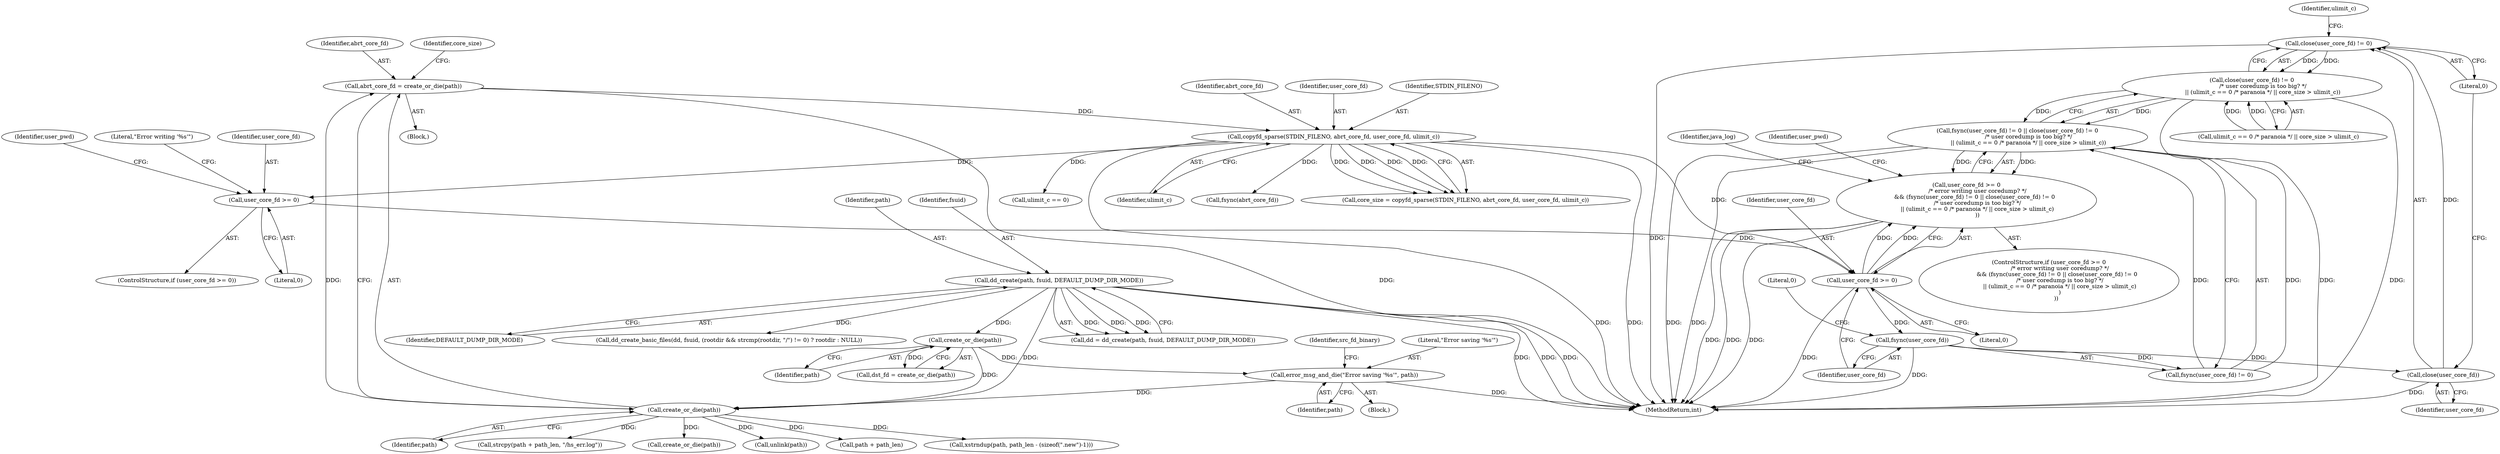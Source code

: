 digraph "0_abrt_80408e9e24a1c10f85fd969e1853e0f192157f92_0@API" {
"1000953" [label="(Call,close(user_core_fd) != 0)"];
"1000954" [label="(Call,close(user_core_fd))"];
"1000949" [label="(Call,fsync(user_core_fd))"];
"1000944" [label="(Call,user_core_fd >= 0)"];
"1000931" [label="(Call,user_core_fd >= 0)"];
"1000906" [label="(Call,copyfd_sparse(STDIN_FILENO, abrt_core_fd, user_core_fd, ulimit_c))"];
"1000899" [label="(Call,abrt_core_fd = create_or_die(path))"];
"1000901" [label="(Call,create_or_die(path))"];
"1000893" [label="(Call,error_msg_and_die(\"Error saving '%s'\", path))"];
"1000867" [label="(Call,create_or_die(path))"];
"1000618" [label="(Call,dd_create(path, fsuid, DEFAULT_DUMP_DIR_MODE))"];
"1000952" [label="(Call,close(user_core_fd) != 0\n            /* user coredump is too big? */\n            || (ulimit_c == 0 /* paranoia */ || core_size > ulimit_c))"];
"1000947" [label="(Call,fsync(user_core_fd) != 0 || close(user_core_fd) != 0\n            /* user coredump is too big? */\n            || (ulimit_c == 0 /* paranoia */ || core_size > ulimit_c))"];
"1000943" [label="(Call,user_core_fd >= 0\n            /* error writing user coredump? */\n         && (fsync(user_core_fd) != 0 || close(user_core_fd) != 0\n            /* user coredump is too big? */\n            || (ulimit_c == 0 /* paranoia */ || core_size > ulimit_c)\n            ))"];
"1000954" [label="(Call,close(user_core_fd))"];
"1000932" [label="(Identifier,user_core_fd)"];
"1000910" [label="(Identifier,ulimit_c)"];
"1000914" [label="(Call,fsync(abrt_core_fd))"];
"1000902" [label="(Identifier,path)"];
"1001011" [label="(Call,strcpy(path + path_len, \"/hs_err.log\"))"];
"1000895" [label="(Identifier,path)"];
"1000952" [label="(Call,close(user_core_fd) != 0\n            /* user coredump is too big? */\n            || (ulimit_c == 0 /* paranoia */ || core_size > ulimit_c))"];
"1000894" [label="(Literal,\"Error saving '%s'\")"];
"1000905" [label="(Identifier,core_size)"];
"1000957" [label="(Call,ulimit_c == 0 /* paranoia */ || core_size > ulimit_c)"];
"1000956" [label="(Literal,0)"];
"1000893" [label="(Call,error_msg_and_die(\"Error saving '%s'\", path))"];
"1000966" [label="(Identifier,user_pwd)"];
"1000899" [label="(Call,abrt_core_fd = create_or_die(path))"];
"1000948" [label="(Call,fsync(user_core_fd) != 0)"];
"1000936" [label="(Identifier,user_pwd)"];
"1000943" [label="(Call,user_core_fd >= 0\n            /* error writing user coredump? */\n         && (fsync(user_core_fd) != 0 || close(user_core_fd) != 0\n            /* user coredump is too big? */\n            || (ulimit_c == 0 /* paranoia */ || core_size > ulimit_c)\n            ))"];
"1001019" [label="(Call,create_or_die(path))"];
"1000942" [label="(ControlStructure,if (user_core_fd >= 0\n            /* error writing user coredump? */\n         && (fsync(user_core_fd) != 0 || close(user_core_fd) != 0\n            /* user coredump is too big? */\n            || (ulimit_c == 0 /* paranoia */ || core_size > ulimit_c)\n            )\n        ))"];
"1000868" [label="(Identifier,path)"];
"1000950" [label="(Identifier,user_core_fd)"];
"1000926" [label="(Call,unlink(path))"];
"1000630" [label="(Call,dd_create_basic_files(dd, fsuid, (rootdir && strcmp(rootdir, \"/\") != 0) ? rootdir : NULL))"];
"1000972" [label="(Identifier,java_log)"];
"1000909" [label="(Identifier,user_core_fd)"];
"1000900" [label="(Identifier,abrt_core_fd)"];
"1000904" [label="(Call,core_size = copyfd_sparse(STDIN_FILENO, abrt_core_fd, user_core_fd, ulimit_c))"];
"1000867" [label="(Call,create_or_die(path))"];
"1000933" [label="(Literal,0)"];
"1000931" [label="(Call,user_core_fd >= 0)"];
"1001180" [label="(MethodReturn,int)"];
"1000616" [label="(Call,dd = dd_create(path, fsuid, DEFAULT_DUMP_DIR_MODE))"];
"1000955" [label="(Identifier,user_core_fd)"];
"1000890" [label="(Block,)"];
"1000618" [label="(Call,dd_create(path, fsuid, DEFAULT_DUMP_DIR_MODE))"];
"1000944" [label="(Call,user_core_fd >= 0)"];
"1000940" [label="(Literal,\"Error writing '%s'\")"];
"1000897" [label="(Identifier,src_fd_binary)"];
"1000958" [label="(Call,ulimit_c == 0)"];
"1000951" [label="(Literal,0)"];
"1000620" [label="(Identifier,fsuid)"];
"1000624" [label="(Block,)"];
"1000865" [label="(Call,dst_fd = create_or_die(path))"];
"1000947" [label="(Call,fsync(user_core_fd) != 0 || close(user_core_fd) != 0\n            /* user coredump is too big? */\n            || (ulimit_c == 0 /* paranoia */ || core_size > ulimit_c))"];
"1000930" [label="(ControlStructure,if (user_core_fd >= 0))"];
"1000621" [label="(Identifier,DEFAULT_DUMP_DIR_MODE)"];
"1000907" [label="(Identifier,STDIN_FILENO)"];
"1000946" [label="(Literal,0)"];
"1000945" [label="(Identifier,user_core_fd)"];
"1000959" [label="(Identifier,ulimit_c)"];
"1000949" [label="(Call,fsync(user_core_fd))"];
"1000953" [label="(Call,close(user_core_fd) != 0)"];
"1000619" [label="(Identifier,path)"];
"1000906" [label="(Call,copyfd_sparse(STDIN_FILENO, abrt_core_fd, user_core_fd, ulimit_c))"];
"1000908" [label="(Identifier,abrt_core_fd)"];
"1001012" [label="(Call,path + path_len)"];
"1001055" [label="(Call,xstrndup(path, path_len - (sizeof(\".new\")-1)))"];
"1000901" [label="(Call,create_or_die(path))"];
"1000953" -> "1000952"  [label="AST: "];
"1000953" -> "1000956"  [label="CFG: "];
"1000954" -> "1000953"  [label="AST: "];
"1000956" -> "1000953"  [label="AST: "];
"1000959" -> "1000953"  [label="CFG: "];
"1000952" -> "1000953"  [label="CFG: "];
"1000953" -> "1001180"  [label="DDG: "];
"1000953" -> "1000952"  [label="DDG: "];
"1000953" -> "1000952"  [label="DDG: "];
"1000954" -> "1000953"  [label="DDG: "];
"1000954" -> "1000955"  [label="CFG: "];
"1000955" -> "1000954"  [label="AST: "];
"1000956" -> "1000954"  [label="CFG: "];
"1000954" -> "1001180"  [label="DDG: "];
"1000949" -> "1000954"  [label="DDG: "];
"1000949" -> "1000948"  [label="AST: "];
"1000949" -> "1000950"  [label="CFG: "];
"1000950" -> "1000949"  [label="AST: "];
"1000951" -> "1000949"  [label="CFG: "];
"1000949" -> "1001180"  [label="DDG: "];
"1000949" -> "1000948"  [label="DDG: "];
"1000944" -> "1000949"  [label="DDG: "];
"1000944" -> "1000943"  [label="AST: "];
"1000944" -> "1000946"  [label="CFG: "];
"1000945" -> "1000944"  [label="AST: "];
"1000946" -> "1000944"  [label="AST: "];
"1000950" -> "1000944"  [label="CFG: "];
"1000943" -> "1000944"  [label="CFG: "];
"1000944" -> "1001180"  [label="DDG: "];
"1000944" -> "1000943"  [label="DDG: "];
"1000944" -> "1000943"  [label="DDG: "];
"1000931" -> "1000944"  [label="DDG: "];
"1000906" -> "1000944"  [label="DDG: "];
"1000931" -> "1000930"  [label="AST: "];
"1000931" -> "1000933"  [label="CFG: "];
"1000932" -> "1000931"  [label="AST: "];
"1000933" -> "1000931"  [label="AST: "];
"1000936" -> "1000931"  [label="CFG: "];
"1000940" -> "1000931"  [label="CFG: "];
"1000906" -> "1000931"  [label="DDG: "];
"1000906" -> "1000904"  [label="AST: "];
"1000906" -> "1000910"  [label="CFG: "];
"1000907" -> "1000906"  [label="AST: "];
"1000908" -> "1000906"  [label="AST: "];
"1000909" -> "1000906"  [label="AST: "];
"1000910" -> "1000906"  [label="AST: "];
"1000904" -> "1000906"  [label="CFG: "];
"1000906" -> "1001180"  [label="DDG: "];
"1000906" -> "1001180"  [label="DDG: "];
"1000906" -> "1000904"  [label="DDG: "];
"1000906" -> "1000904"  [label="DDG: "];
"1000906" -> "1000904"  [label="DDG: "];
"1000906" -> "1000904"  [label="DDG: "];
"1000899" -> "1000906"  [label="DDG: "];
"1000906" -> "1000914"  [label="DDG: "];
"1000906" -> "1000958"  [label="DDG: "];
"1000899" -> "1000624"  [label="AST: "];
"1000899" -> "1000901"  [label="CFG: "];
"1000900" -> "1000899"  [label="AST: "];
"1000901" -> "1000899"  [label="AST: "];
"1000905" -> "1000899"  [label="CFG: "];
"1000899" -> "1001180"  [label="DDG: "];
"1000901" -> "1000899"  [label="DDG: "];
"1000901" -> "1000902"  [label="CFG: "];
"1000902" -> "1000901"  [label="AST: "];
"1000893" -> "1000901"  [label="DDG: "];
"1000618" -> "1000901"  [label="DDG: "];
"1000867" -> "1000901"  [label="DDG: "];
"1000901" -> "1000926"  [label="DDG: "];
"1000901" -> "1001011"  [label="DDG: "];
"1000901" -> "1001012"  [label="DDG: "];
"1000901" -> "1001019"  [label="DDG: "];
"1000901" -> "1001055"  [label="DDG: "];
"1000893" -> "1000890"  [label="AST: "];
"1000893" -> "1000895"  [label="CFG: "];
"1000894" -> "1000893"  [label="AST: "];
"1000895" -> "1000893"  [label="AST: "];
"1000897" -> "1000893"  [label="CFG: "];
"1000893" -> "1001180"  [label="DDG: "];
"1000867" -> "1000893"  [label="DDG: "];
"1000867" -> "1000865"  [label="AST: "];
"1000867" -> "1000868"  [label="CFG: "];
"1000868" -> "1000867"  [label="AST: "];
"1000865" -> "1000867"  [label="CFG: "];
"1000867" -> "1000865"  [label="DDG: "];
"1000618" -> "1000867"  [label="DDG: "];
"1000618" -> "1000616"  [label="AST: "];
"1000618" -> "1000621"  [label="CFG: "];
"1000619" -> "1000618"  [label="AST: "];
"1000620" -> "1000618"  [label="AST: "];
"1000621" -> "1000618"  [label="AST: "];
"1000616" -> "1000618"  [label="CFG: "];
"1000618" -> "1001180"  [label="DDG: "];
"1000618" -> "1001180"  [label="DDG: "];
"1000618" -> "1001180"  [label="DDG: "];
"1000618" -> "1000616"  [label="DDG: "];
"1000618" -> "1000616"  [label="DDG: "];
"1000618" -> "1000616"  [label="DDG: "];
"1000618" -> "1000630"  [label="DDG: "];
"1000952" -> "1000947"  [label="AST: "];
"1000952" -> "1000957"  [label="CFG: "];
"1000957" -> "1000952"  [label="AST: "];
"1000947" -> "1000952"  [label="CFG: "];
"1000952" -> "1001180"  [label="DDG: "];
"1000952" -> "1001180"  [label="DDG: "];
"1000952" -> "1000947"  [label="DDG: "];
"1000952" -> "1000947"  [label="DDG: "];
"1000957" -> "1000952"  [label="DDG: "];
"1000957" -> "1000952"  [label="DDG: "];
"1000947" -> "1000943"  [label="AST: "];
"1000947" -> "1000948"  [label="CFG: "];
"1000948" -> "1000947"  [label="AST: "];
"1000943" -> "1000947"  [label="CFG: "];
"1000947" -> "1001180"  [label="DDG: "];
"1000947" -> "1001180"  [label="DDG: "];
"1000947" -> "1000943"  [label="DDG: "];
"1000947" -> "1000943"  [label="DDG: "];
"1000948" -> "1000947"  [label="DDG: "];
"1000948" -> "1000947"  [label="DDG: "];
"1000943" -> "1000942"  [label="AST: "];
"1000966" -> "1000943"  [label="CFG: "];
"1000972" -> "1000943"  [label="CFG: "];
"1000943" -> "1001180"  [label="DDG: "];
"1000943" -> "1001180"  [label="DDG: "];
"1000943" -> "1001180"  [label="DDG: "];
}
